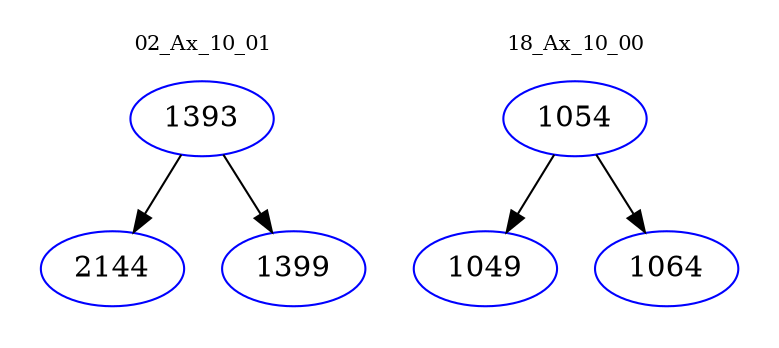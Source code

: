 digraph{
subgraph cluster_0 {
color = white
label = "02_Ax_10_01";
fontsize=10;
T0_1393 [label="1393", color="blue"]
T0_1393 -> T0_2144 [color="black"]
T0_2144 [label="2144", color="blue"]
T0_1393 -> T0_1399 [color="black"]
T0_1399 [label="1399", color="blue"]
}
subgraph cluster_1 {
color = white
label = "18_Ax_10_00";
fontsize=10;
T1_1054 [label="1054", color="blue"]
T1_1054 -> T1_1049 [color="black"]
T1_1049 [label="1049", color="blue"]
T1_1054 -> T1_1064 [color="black"]
T1_1064 [label="1064", color="blue"]
}
}
